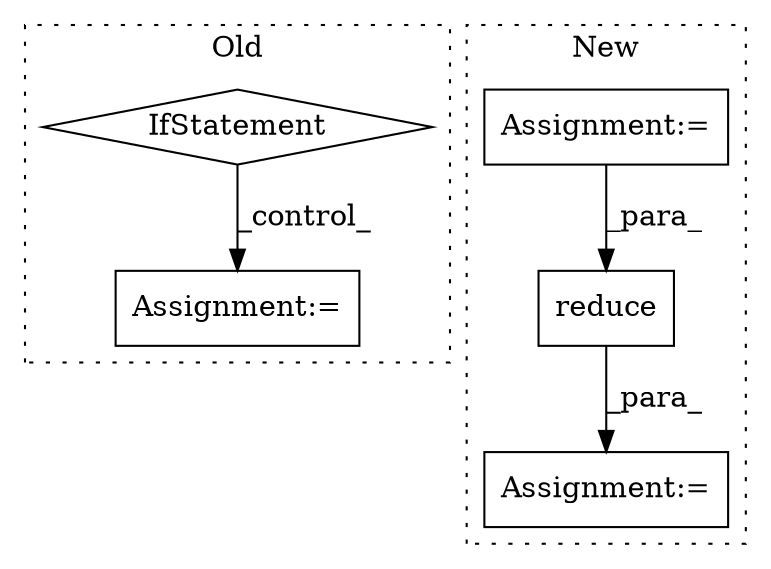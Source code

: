 digraph G {
subgraph cluster0 {
1 [label="IfStatement" a="25" s="2479,2492" l="4,2" shape="diamond"];
5 [label="Assignment:=" a="7" s="2511" l="1" shape="box"];
label = "Old";
style="dotted";
}
subgraph cluster1 {
2 [label="reduce" a="32" s="2604,2767" l="7,-5" shape="box"];
3 [label="Assignment:=" a="7" s="2603" l="1" shape="box"];
4 [label="Assignment:=" a="7" s="2567" l="1" shape="box"];
label = "New";
style="dotted";
}
1 -> 5 [label="_control_"];
2 -> 3 [label="_para_"];
4 -> 2 [label="_para_"];
}